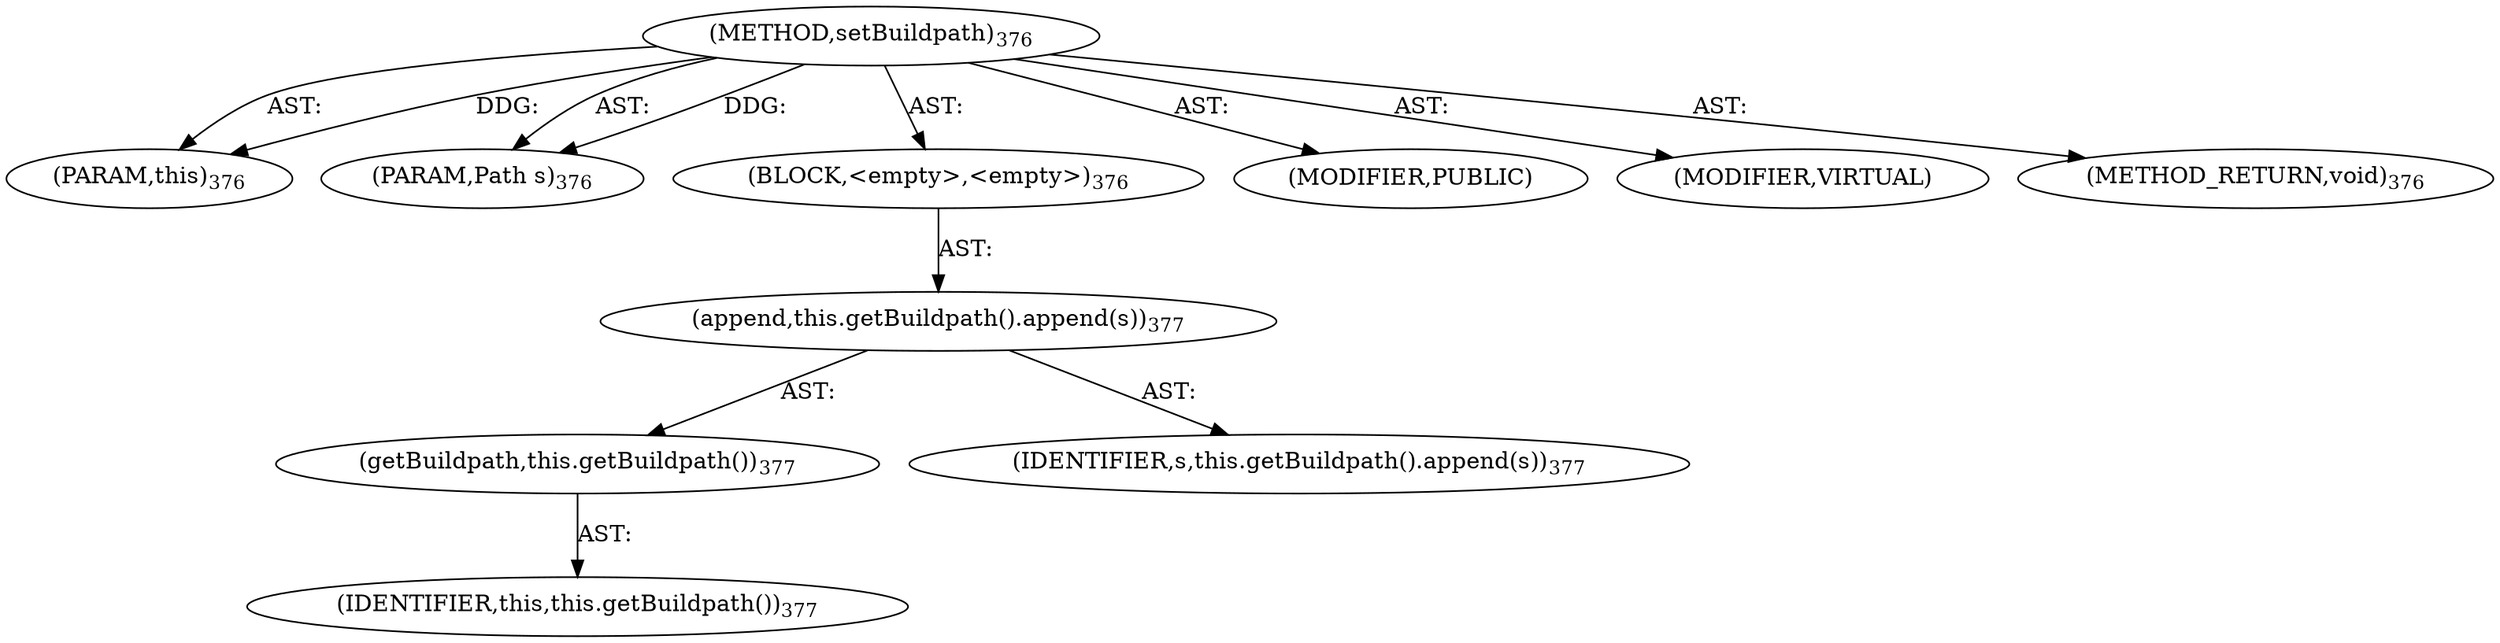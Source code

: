 digraph "setBuildpath" {  
"111669149711" [label = <(METHOD,setBuildpath)<SUB>376</SUB>> ]
"115964117004" [label = <(PARAM,this)<SUB>376</SUB>> ]
"115964117028" [label = <(PARAM,Path s)<SUB>376</SUB>> ]
"25769803819" [label = <(BLOCK,&lt;empty&gt;,&lt;empty&gt;)<SUB>376</SUB>> ]
"30064771212" [label = <(append,this.getBuildpath().append(s))<SUB>377</SUB>> ]
"30064771213" [label = <(getBuildpath,this.getBuildpath())<SUB>377</SUB>> ]
"68719476755" [label = <(IDENTIFIER,this,this.getBuildpath())<SUB>377</SUB>> ]
"68719476872" [label = <(IDENTIFIER,s,this.getBuildpath().append(s))<SUB>377</SUB>> ]
"133143986217" [label = <(MODIFIER,PUBLIC)> ]
"133143986218" [label = <(MODIFIER,VIRTUAL)> ]
"128849018895" [label = <(METHOD_RETURN,void)<SUB>376</SUB>> ]
  "111669149711" -> "115964117004"  [ label = "AST: "] 
  "111669149711" -> "115964117028"  [ label = "AST: "] 
  "111669149711" -> "25769803819"  [ label = "AST: "] 
  "111669149711" -> "133143986217"  [ label = "AST: "] 
  "111669149711" -> "133143986218"  [ label = "AST: "] 
  "111669149711" -> "128849018895"  [ label = "AST: "] 
  "25769803819" -> "30064771212"  [ label = "AST: "] 
  "30064771212" -> "30064771213"  [ label = "AST: "] 
  "30064771212" -> "68719476872"  [ label = "AST: "] 
  "30064771213" -> "68719476755"  [ label = "AST: "] 
  "111669149711" -> "115964117004"  [ label = "DDG: "] 
  "111669149711" -> "115964117028"  [ label = "DDG: "] 
}
